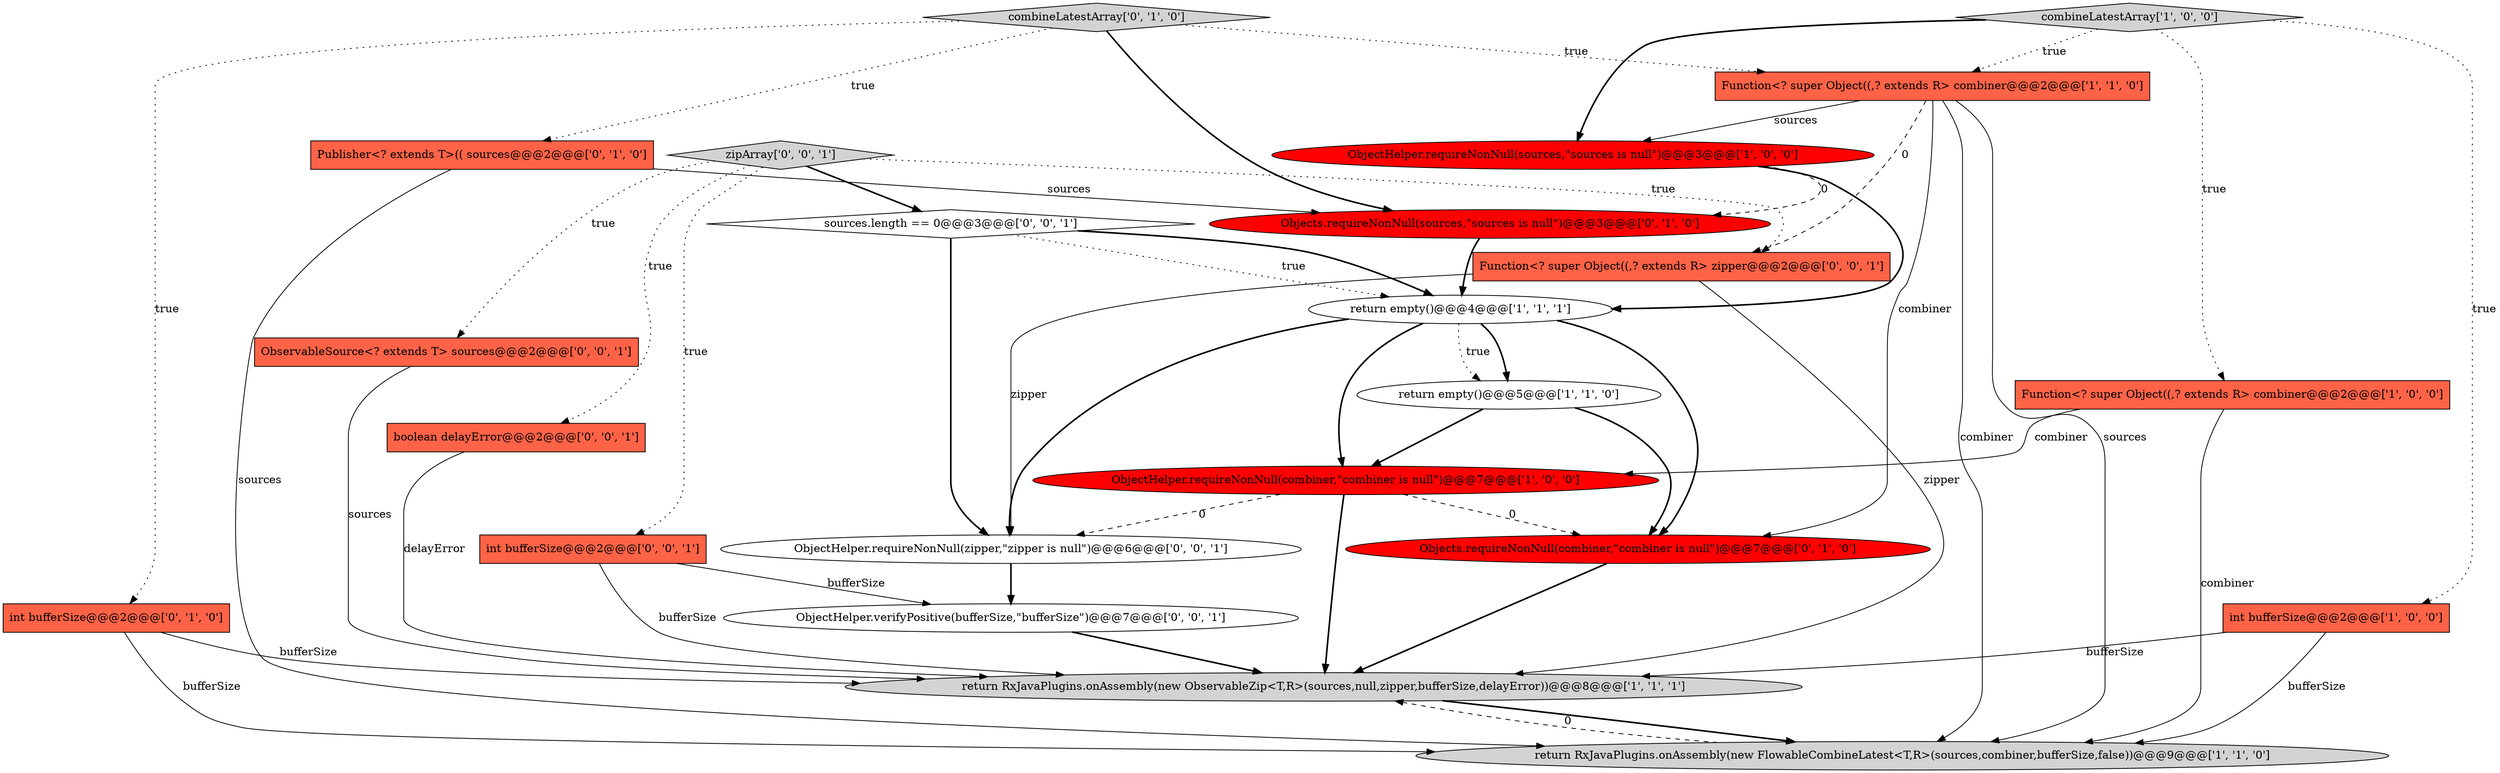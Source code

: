 digraph {
15 [style = filled, label = "ObjectHelper.verifyPositive(bufferSize,\"bufferSize\")@@@7@@@['0', '0', '1']", fillcolor = white, shape = ellipse image = "AAA0AAABBB3BBB"];
0 [style = filled, label = "return empty()@@@5@@@['1', '1', '0']", fillcolor = white, shape = ellipse image = "AAA0AAABBB1BBB"];
18 [style = filled, label = "ObservableSource<? extends T> sources@@@2@@@['0', '0', '1']", fillcolor = tomato, shape = box image = "AAA0AAABBB3BBB"];
11 [style = filled, label = "int bufferSize@@@2@@@['0', '1', '0']", fillcolor = tomato, shape = box image = "AAA0AAABBB2BBB"];
8 [style = filled, label = "return empty()@@@4@@@['1', '1', '1']", fillcolor = white, shape = ellipse image = "AAA0AAABBB1BBB"];
1 [style = filled, label = "return RxJavaPlugins.onAssembly(new FlowableCombineLatest<T,R>(sources,combiner,bufferSize,false))@@@9@@@['1', '1', '0']", fillcolor = lightgray, shape = ellipse image = "AAA0AAABBB1BBB"];
13 [style = filled, label = "Publisher<? extends T>(( sources@@@2@@@['0', '1', '0']", fillcolor = tomato, shape = box image = "AAA0AAABBB2BBB"];
5 [style = filled, label = "Function<? super Object((,? extends R> combiner@@@2@@@['1', '0', '0']", fillcolor = tomato, shape = box image = "AAA0AAABBB1BBB"];
12 [style = filled, label = "Objects.requireNonNull(sources,\"sources is null\")@@@3@@@['0', '1', '0']", fillcolor = red, shape = ellipse image = "AAA1AAABBB2BBB"];
17 [style = filled, label = "int bufferSize@@@2@@@['0', '0', '1']", fillcolor = tomato, shape = box image = "AAA0AAABBB3BBB"];
22 [style = filled, label = "Function<? super Object((,? extends R> zipper@@@2@@@['0', '0', '1']", fillcolor = tomato, shape = box image = "AAA0AAABBB3BBB"];
7 [style = filled, label = "ObjectHelper.requireNonNull(combiner,\"combiner is null\")@@@7@@@['1', '0', '0']", fillcolor = red, shape = ellipse image = "AAA1AAABBB1BBB"];
9 [style = filled, label = "Function<? super Object((,? extends R> combiner@@@2@@@['1', '1', '0']", fillcolor = tomato, shape = box image = "AAA0AAABBB1BBB"];
10 [style = filled, label = "combineLatestArray['0', '1', '0']", fillcolor = lightgray, shape = diamond image = "AAA0AAABBB2BBB"];
4 [style = filled, label = "return RxJavaPlugins.onAssembly(new ObservableZip<T,R>(sources,null,zipper,bufferSize,delayError))@@@8@@@['1', '1', '1']", fillcolor = lightgray, shape = ellipse image = "AAA0AAABBB1BBB"];
19 [style = filled, label = "ObjectHelper.requireNonNull(zipper,\"zipper is null\")@@@6@@@['0', '0', '1']", fillcolor = white, shape = ellipse image = "AAA0AAABBB3BBB"];
2 [style = filled, label = "ObjectHelper.requireNonNull(sources,\"sources is null\")@@@3@@@['1', '0', '0']", fillcolor = red, shape = ellipse image = "AAA1AAABBB1BBB"];
3 [style = filled, label = "combineLatestArray['1', '0', '0']", fillcolor = lightgray, shape = diamond image = "AAA0AAABBB1BBB"];
6 [style = filled, label = "int bufferSize@@@2@@@['1', '0', '0']", fillcolor = tomato, shape = box image = "AAA0AAABBB1BBB"];
14 [style = filled, label = "Objects.requireNonNull(combiner,\"combiner is null\")@@@7@@@['0', '1', '0']", fillcolor = red, shape = ellipse image = "AAA1AAABBB2BBB"];
20 [style = filled, label = "boolean delayError@@@2@@@['0', '0', '1']", fillcolor = tomato, shape = box image = "AAA0AAABBB3BBB"];
16 [style = filled, label = "zipArray['0', '0', '1']", fillcolor = lightgray, shape = diamond image = "AAA0AAABBB3BBB"];
21 [style = filled, label = "sources.length == 0@@@3@@@['0', '0', '1']", fillcolor = white, shape = diamond image = "AAA0AAABBB3BBB"];
9->14 [style = solid, label="combiner"];
9->1 [style = solid, label="combiner"];
21->19 [style = bold, label=""];
17->4 [style = solid, label="bufferSize"];
11->1 [style = solid, label="bufferSize"];
8->19 [style = bold, label=""];
7->14 [style = dashed, label="0"];
21->8 [style = dotted, label="true"];
16->17 [style = dotted, label="true"];
21->8 [style = bold, label=""];
1->4 [style = dashed, label="0"];
8->14 [style = bold, label=""];
16->20 [style = dotted, label="true"];
9->22 [style = dashed, label="0"];
20->4 [style = solid, label="delayError"];
7->4 [style = bold, label=""];
3->9 [style = dotted, label="true"];
3->6 [style = dotted, label="true"];
16->22 [style = dotted, label="true"];
22->19 [style = solid, label="zipper"];
10->9 [style = dotted, label="true"];
13->12 [style = solid, label="sources"];
22->4 [style = solid, label="zipper"];
8->7 [style = bold, label=""];
0->7 [style = bold, label=""];
8->0 [style = bold, label=""];
2->12 [style = dashed, label="0"];
6->4 [style = solid, label="bufferSize"];
0->14 [style = bold, label=""];
3->5 [style = dotted, label="true"];
9->2 [style = solid, label="sources"];
3->2 [style = bold, label=""];
10->13 [style = dotted, label="true"];
10->11 [style = dotted, label="true"];
7->19 [style = dashed, label="0"];
10->12 [style = bold, label=""];
12->8 [style = bold, label=""];
16->21 [style = bold, label=""];
17->15 [style = solid, label="bufferSize"];
6->1 [style = solid, label="bufferSize"];
15->4 [style = bold, label=""];
11->4 [style = solid, label="bufferSize"];
5->7 [style = solid, label="combiner"];
13->1 [style = solid, label="sources"];
8->0 [style = dotted, label="true"];
4->1 [style = bold, label=""];
18->4 [style = solid, label="sources"];
19->15 [style = bold, label=""];
5->1 [style = solid, label="combiner"];
9->1 [style = solid, label="sources"];
2->8 [style = bold, label=""];
14->4 [style = bold, label=""];
16->18 [style = dotted, label="true"];
}
